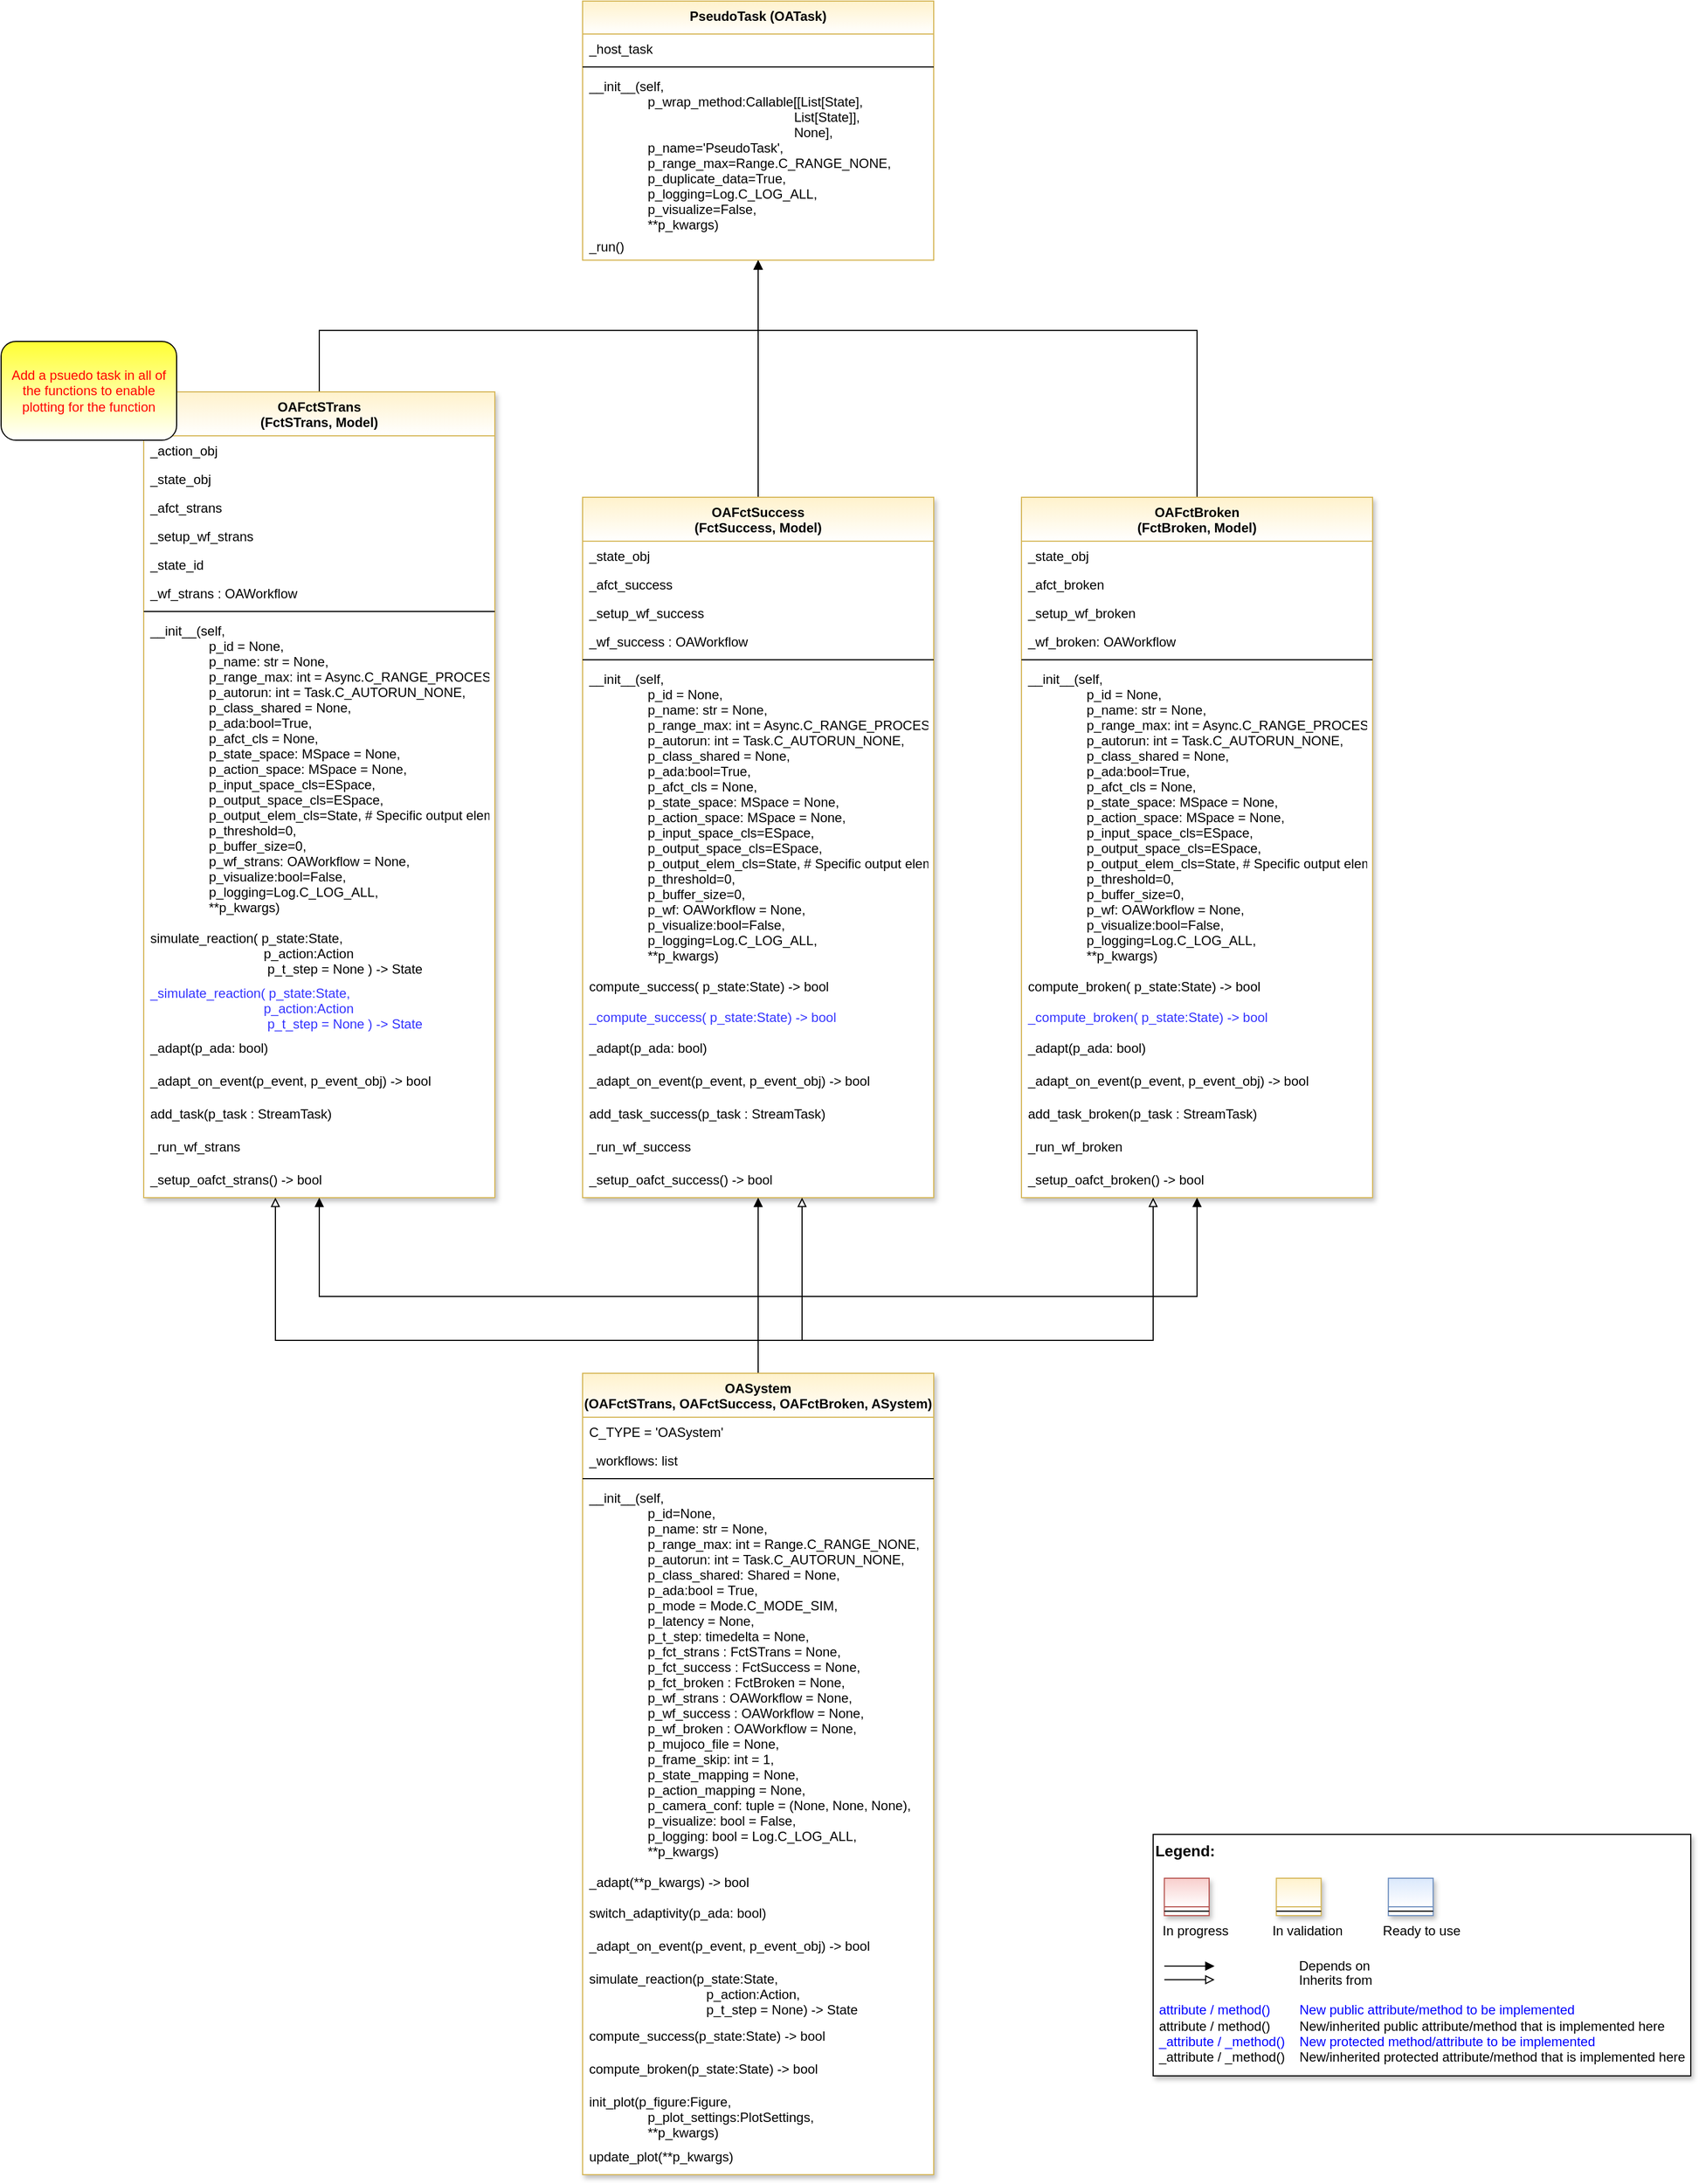 <mxfile version="20.2.3" type="device"><diagram id="Zi733rjNOypD8WlfXJ94" name="Page-1"><mxGraphModel dx="1463" dy="896" grid="1" gridSize="10" guides="1" tooltips="1" connect="1" arrows="1" fold="1" page="1" pageScale="1" pageWidth="3300" pageHeight="4681" math="0" shadow="0"><root><mxCell id="0"/><mxCell id="1" parent="0"/><mxCell id="bpcFFjgTcvPOuoqzelBe-73" style="edgeStyle=orthogonalEdgeStyle;rounded=0;orthogonalLoop=1;jettySize=auto;html=1;fontColor=default;endArrow=block;endFill=1;" parent="1" source="3nKmEHBkhuEQzgphiRRS-30" target="FAfcoikHpoE6r6L-Px94-1" edge="1"><mxGeometry relative="1" as="geometry"><Array as="points"><mxPoint x="600" y="640"/><mxPoint x="1000" y="640"/></Array></mxGeometry></mxCell><mxCell id="3nKmEHBkhuEQzgphiRRS-30" value="OAFctSTrans&#10;(FctSTrans, Model)" style="swimlane;fontStyle=1;align=center;verticalAlign=top;childLayout=stackLayout;horizontal=1;startSize=40;horizontalStack=0;resizeParent=1;resizeLast=0;collapsible=1;marginBottom=0;rounded=0;shadow=1;strokeWidth=1;fillColor=#fff2cc;strokeColor=#d6b656;swimlaneFillColor=#ffffff;gradientColor=#FFFFFF;fontColor=default;" parent="1" vertex="1"><mxGeometry x="440" y="696" width="320" height="734" as="geometry"><mxRectangle x="230" y="140" width="160" height="26" as="alternateBounds"/></mxGeometry></mxCell><mxCell id="3nKmEHBkhuEQzgphiRRS-32" value="_action_obj" style="text;align=left;verticalAlign=top;spacingLeft=4;spacingRight=4;overflow=hidden;rotatable=0;points=[[0,0.5],[1,0.5]];portConstraint=eastwest;fontColor=default;" parent="3nKmEHBkhuEQzgphiRRS-30" vertex="1"><mxGeometry y="40" width="320" height="26" as="geometry"/></mxCell><mxCell id="bpcFFjgTcvPOuoqzelBe-1" value="_state_obj" style="text;align=left;verticalAlign=top;spacingLeft=4;spacingRight=4;overflow=hidden;rotatable=0;points=[[0,0.5],[1,0.5]];portConstraint=eastwest;fontColor=default;" parent="3nKmEHBkhuEQzgphiRRS-30" vertex="1"><mxGeometry y="66" width="320" height="26" as="geometry"/></mxCell><mxCell id="bpcFFjgTcvPOuoqzelBe-2" value="_afct_strans" style="text;align=left;verticalAlign=top;spacingLeft=4;spacingRight=4;overflow=hidden;rotatable=0;points=[[0,0.5],[1,0.5]];portConstraint=eastwest;fontColor=default;" parent="3nKmEHBkhuEQzgphiRRS-30" vertex="1"><mxGeometry y="92" width="320" height="26" as="geometry"/></mxCell><mxCell id="bpcFFjgTcvPOuoqzelBe-3" value="_setup_wf_strans" style="text;align=left;verticalAlign=top;spacingLeft=4;spacingRight=4;overflow=hidden;rotatable=0;points=[[0,0.5],[1,0.5]];portConstraint=eastwest;fontColor=default;" parent="3nKmEHBkhuEQzgphiRRS-30" vertex="1"><mxGeometry y="118" width="320" height="26" as="geometry"/></mxCell><mxCell id="bpcFFjgTcvPOuoqzelBe-5" value="_state_id" style="text;align=left;verticalAlign=top;spacingLeft=4;spacingRight=4;overflow=hidden;rotatable=0;points=[[0,0.5],[1,0.5]];portConstraint=eastwest;fontColor=default;" parent="3nKmEHBkhuEQzgphiRRS-30" vertex="1"><mxGeometry y="144" width="320" height="26" as="geometry"/></mxCell><mxCell id="bpcFFjgTcvPOuoqzelBe-4" value="_wf_strans : OAWorkflow" style="text;align=left;verticalAlign=top;spacingLeft=4;spacingRight=4;overflow=hidden;rotatable=0;points=[[0,0.5],[1,0.5]];portConstraint=eastwest;fontColor=default;" parent="3nKmEHBkhuEQzgphiRRS-30" vertex="1"><mxGeometry y="170" width="320" height="26" as="geometry"/></mxCell><mxCell id="3nKmEHBkhuEQzgphiRRS-33" value="" style="line;html=1;strokeWidth=1;align=left;verticalAlign=middle;spacingTop=-1;spacingLeft=3;spacingRight=3;rotatable=0;labelPosition=right;points=[];portConstraint=eastwest;fontColor=default;" parent="3nKmEHBkhuEQzgphiRRS-30" vertex="1"><mxGeometry y="196" width="320" height="8" as="geometry"/></mxCell><mxCell id="3nKmEHBkhuEQzgphiRRS-34" value="__init__(self,&#10;                             p_id = None,&#10;                             p_name: str = None,&#10;                             p_range_max: int = Async.C_RANGE_PROCESS,&#10;                             p_autorun: int = Task.C_AUTORUN_NONE,&#10;                             p_class_shared = None,&#10;                             p_ada:bool=True,&#10;                             p_afct_cls = None,&#10;                             p_state_space: MSpace = None,&#10;                             p_action_space: MSpace = None,&#10;                             p_input_space_cls=ESpace,&#10;                             p_output_space_cls=ESpace,&#10;                             p_output_elem_cls=State,  # Specific output element type&#10;                             p_threshold=0,&#10;                             p_buffer_size=0,&#10;                             p_wf_strans: OAWorkflow = None,&#10;                             p_visualize:bool=False,&#10;                             p_logging=Log.C_LOG_ALL,&#10;                             **p_kwargs)" style="text;align=left;verticalAlign=top;spacingLeft=4;spacingRight=4;overflow=hidden;rotatable=0;points=[[0,0.5],[1,0.5]];portConstraint=eastwest;fontColor=default;" parent="3nKmEHBkhuEQzgphiRRS-30" vertex="1"><mxGeometry y="204" width="320" height="280" as="geometry"/></mxCell><mxCell id="3nKmEHBkhuEQzgphiRRS-35" value="simulate_reaction( p_state:State,&#10;                               p_action:Action&#10;                                p_t_step = None ) -&gt; State" style="text;align=left;verticalAlign=top;spacingLeft=4;spacingRight=4;overflow=hidden;rotatable=0;points=[[0,0.5],[1,0.5]];portConstraint=eastwest;fontColor=default;" parent="3nKmEHBkhuEQzgphiRRS-30" vertex="1"><mxGeometry y="484" width="320" height="50" as="geometry"/></mxCell><mxCell id="8cBaKWPi-zuiZ8Ee7FbF-1" value="_simulate_reaction( p_state:State,&#10;                               p_action:Action&#10;                                p_t_step = None ) -&gt; State" style="text;align=left;verticalAlign=top;spacingLeft=4;spacingRight=4;overflow=hidden;rotatable=0;points=[[0,0.5],[1,0.5]];portConstraint=eastwest;fontColor=#3333FF;" parent="3nKmEHBkhuEQzgphiRRS-30" vertex="1"><mxGeometry y="534" width="320" height="50" as="geometry"/></mxCell><mxCell id="3nKmEHBkhuEQzgphiRRS-66" value="_adapt(p_ada: bool)" style="text;align=left;verticalAlign=top;spacingLeft=4;spacingRight=4;overflow=hidden;rotatable=0;points=[[0,0.5],[1,0.5]];portConstraint=eastwest;fontColor=default;" parent="3nKmEHBkhuEQzgphiRRS-30" vertex="1"><mxGeometry y="584" width="320" height="30" as="geometry"/></mxCell><mxCell id="3nKmEHBkhuEQzgphiRRS-67" value="_adapt_on_event(p_event, p_event_obj) -&gt; bool" style="text;align=left;verticalAlign=top;spacingLeft=4;spacingRight=4;overflow=hidden;rotatable=0;points=[[0,0.5],[1,0.5]];portConstraint=eastwest;fontColor=default;" parent="3nKmEHBkhuEQzgphiRRS-30" vertex="1"><mxGeometry y="614" width="320" height="30" as="geometry"/></mxCell><mxCell id="3nKmEHBkhuEQzgphiRRS-77" value="add_task(p_task : StreamTask)" style="text;align=left;verticalAlign=top;spacingLeft=4;spacingRight=4;overflow=hidden;rotatable=0;points=[[0,0.5],[1,0.5]];portConstraint=eastwest;fontColor=default;" parent="3nKmEHBkhuEQzgphiRRS-30" vertex="1"><mxGeometry y="644" width="320" height="30" as="geometry"/></mxCell><mxCell id="bpcFFjgTcvPOuoqzelBe-6" value="_run_wf_strans" style="text;align=left;verticalAlign=top;spacingLeft=4;spacingRight=4;overflow=hidden;rotatable=0;points=[[0,0.5],[1,0.5]];portConstraint=eastwest;fontColor=default;" parent="3nKmEHBkhuEQzgphiRRS-30" vertex="1"><mxGeometry y="674" width="320" height="30" as="geometry"/></mxCell><mxCell id="bpcFFjgTcvPOuoqzelBe-7" value="_setup_oafct_strans() -&gt; bool" style="text;align=left;verticalAlign=top;spacingLeft=4;spacingRight=4;overflow=hidden;rotatable=0;points=[[0,0.5],[1,0.5]];portConstraint=eastwest;fontColor=default;" parent="3nKmEHBkhuEQzgphiRRS-30" vertex="1"><mxGeometry y="704" width="320" height="30" as="geometry"/></mxCell><mxCell id="3nKmEHBkhuEQzgphiRRS-52" value="" style="group" parent="1" vertex="1" connectable="0"><mxGeometry x="1360" y="2010" width="490" height="220" as="geometry"/></mxCell><mxCell id="3nKmEHBkhuEQzgphiRRS-53" value="&lt;font color=&quot;#000000&quot; size=&quot;1&quot;&gt;&lt;b style=&quot;font-size: 14px&quot;&gt;Legend:&lt;br&gt;&lt;/b&gt;&lt;/font&gt;&lt;br&gt;&lt;br&gt;&lt;br&gt;&lt;font color=&quot;#0000ff&quot; style=&quot;font-size: 6px&quot;&gt;&lt;br&gt;&lt;/font&gt;&lt;span style=&quot;color: rgb(0 , 0 , 0)&quot;&gt;&lt;font style=&quot;font-size: 4px&quot;&gt;&amp;nbsp; &amp;nbsp;&lt;/font&gt;&amp;nbsp;In progress&amp;nbsp; &amp;nbsp; &amp;nbsp; &amp;nbsp; &amp;nbsp; &amp;nbsp; In validation&amp;nbsp; &amp;nbsp; &amp;nbsp; &amp;nbsp; &amp;nbsp; &amp;nbsp;Ready to use&lt;/span&gt;&lt;font color=&quot;#000000&quot;&gt;&amp;nbsp;&lt;br&gt;&lt;/font&gt;&lt;font color=&quot;#0000ff&quot;&gt;&lt;br&gt;&lt;br&gt;&lt;br&gt;&lt;br&gt;&amp;nbsp;attribute / method()&amp;nbsp; &amp;nbsp; &amp;nbsp; &amp;nbsp; New public attribute/method to be implemented&lt;/font&gt;&lt;br&gt;&lt;font color=&quot;#000000&quot;&gt;&amp;nbsp;&lt;/font&gt;&lt;font color=&quot;#000000&quot;&gt;attribute / method()&lt;span&gt;&#9;&lt;/span&gt;&amp;nbsp; &amp;nbsp; &amp;nbsp; &amp;nbsp;New/inherited public attribute/method that is implemented here&lt;br&gt;&lt;/font&gt;&lt;font color=&quot;#0000ff&quot;&gt;&amp;nbsp;_attribute /&amp;nbsp;&lt;/font&gt;&lt;font color=&quot;#0000ff&quot;&gt;_method()&amp;nbsp; &amp;nbsp; New protected method/attribute to be implemented&lt;/font&gt;&lt;br&gt;&lt;font color=&quot;#000000&quot;&gt;&amp;nbsp;_attribute / _method()&amp;nbsp; &amp;nbsp; New/inherited protected attribute/method that is implemented here&lt;br&gt;&lt;/font&gt;&lt;font color=&quot;#000000&quot;&gt;&lt;br&gt;&lt;br&gt;&lt;br&gt;&lt;br&gt;&lt;br&gt;&lt;/font&gt;" style="text;html=1;align=left;verticalAlign=top;whiteSpace=wrap;rounded=0;fontColor=#006600;strokeColor=#000000;shadow=1;fillColor=#ffffff;" parent="3nKmEHBkhuEQzgphiRRS-52" vertex="1"><mxGeometry width="490.0" height="220" as="geometry"/></mxCell><mxCell id="3nKmEHBkhuEQzgphiRRS-54" value="Depends on" style="endArrow=block;html=1;labelPosition=right;verticalLabelPosition=middle;align=left;verticalAlign=middle;endFill=1;fontSize=12;" parent="3nKmEHBkhuEQzgphiRRS-52" edge="1"><mxGeometry x="-1623.125" y="-2180" width="51.042" height="50" as="geometry"><mxPoint x="10.208" y="120.003" as="sourcePoint"/><mxPoint x="55.991" y="120.003" as="targetPoint"/><mxPoint x="98" as="offset"/><Array as="points"><mxPoint x="30.625" y="120"/></Array></mxGeometry></mxCell><mxCell id="3nKmEHBkhuEQzgphiRRS-55" value="Inherits from" style="endArrow=block;html=1;labelPosition=right;verticalLabelPosition=middle;align=left;verticalAlign=middle;endFill=0;fontSize=12;" parent="3nKmEHBkhuEQzgphiRRS-52" edge="1"><mxGeometry x="-1623.125" y="-2180" width="51.042" height="50" as="geometry"><mxPoint x="10.208" y="132.385" as="sourcePoint"/><mxPoint x="55.991" y="132.385" as="targetPoint"/><mxPoint x="98" y="1" as="offset"/></mxGeometry></mxCell><mxCell id="3nKmEHBkhuEQzgphiRRS-56" value="" style="swimlane;fontStyle=3;align=center;verticalAlign=top;childLayout=stackLayout;horizontal=1;startSize=26;horizontalStack=0;resizeParent=1;resizeLast=0;collapsible=1;marginBottom=0;rounded=0;shadow=1;strokeWidth=1;fillColor=#f8cecc;strokeColor=#b85450;gradientColor=#ffffff;swimlaneFillColor=#ffffff;" parent="3nKmEHBkhuEQzgphiRRS-52" vertex="1"><mxGeometry x="10.208" y="40" width="40.833" height="34" as="geometry"><mxRectangle x="230" y="140" width="160" height="26" as="alternateBounds"/></mxGeometry></mxCell><mxCell id="3nKmEHBkhuEQzgphiRRS-57" value="" style="line;html=1;strokeWidth=1;align=left;verticalAlign=middle;spacingTop=-1;spacingLeft=3;spacingRight=3;rotatable=0;labelPosition=right;points=[];portConstraint=eastwest;" parent="3nKmEHBkhuEQzgphiRRS-56" vertex="1"><mxGeometry y="26" width="40.833" height="8" as="geometry"/></mxCell><mxCell id="3nKmEHBkhuEQzgphiRRS-58" value="" style="swimlane;fontStyle=3;align=center;verticalAlign=top;childLayout=stackLayout;horizontal=1;startSize=26;horizontalStack=0;resizeParent=1;resizeLast=0;collapsible=1;marginBottom=0;rounded=0;shadow=1;strokeWidth=1;fillColor=#fff2cc;strokeColor=#d6b656;gradientColor=#ffffff;swimlaneFillColor=#ffffff;" parent="3nKmEHBkhuEQzgphiRRS-52" vertex="1"><mxGeometry x="112.292" y="40" width="40.833" height="34" as="geometry"><mxRectangle x="230" y="140" width="160" height="26" as="alternateBounds"/></mxGeometry></mxCell><mxCell id="3nKmEHBkhuEQzgphiRRS-59" value="" style="line;html=1;strokeWidth=1;align=left;verticalAlign=middle;spacingTop=-1;spacingLeft=3;spacingRight=3;rotatable=0;labelPosition=right;points=[];portConstraint=eastwest;" parent="3nKmEHBkhuEQzgphiRRS-58" vertex="1"><mxGeometry y="26" width="40.833" height="8" as="geometry"/></mxCell><mxCell id="3nKmEHBkhuEQzgphiRRS-60" value="" style="swimlane;fontStyle=3;align=center;verticalAlign=top;childLayout=stackLayout;horizontal=1;startSize=26;horizontalStack=0;resizeParent=1;resizeLast=0;collapsible=1;marginBottom=0;rounded=0;shadow=1;strokeWidth=1;fillColor=#dae8fc;strokeColor=#6c8ebf;gradientColor=#ffffff;swimlaneFillColor=#ffffff;" parent="3nKmEHBkhuEQzgphiRRS-52" vertex="1"><mxGeometry x="214.375" y="40" width="40.833" height="34" as="geometry"><mxRectangle x="230" y="140" width="160" height="26" as="alternateBounds"/></mxGeometry></mxCell><mxCell id="3nKmEHBkhuEQzgphiRRS-61" value="" style="line;html=1;strokeWidth=1;align=left;verticalAlign=middle;spacingTop=-1;spacingLeft=3;spacingRight=3;rotatable=0;labelPosition=right;points=[];portConstraint=eastwest;" parent="3nKmEHBkhuEQzgphiRRS-60" vertex="1"><mxGeometry y="26" width="40.833" height="8" as="geometry"/></mxCell><mxCell id="3nKmEHBkhuEQzgphiRRS-80" value="Add a psuedo task in all of the functions to enable plotting for the function" style="rounded=1;whiteSpace=wrap;html=1;fontColor=#FF0000;gradientColor=#FFFFFF;fillColor=#FFFF33;" parent="1" vertex="1"><mxGeometry x="310" y="650" width="160" height="90" as="geometry"/></mxCell><mxCell id="FAfcoikHpoE6r6L-Px94-1" value="PseudoTask (OATask)" style="swimlane;fontStyle=1;align=center;verticalAlign=top;childLayout=stackLayout;horizontal=1;startSize=30;horizontalStack=0;resizeParent=1;resizeParentMax=0;resizeLast=0;collapsible=1;marginBottom=0;whiteSpace=wrap;fillColor=#fff2cc;strokeColor=#d6b656;gradientColor=#FFFFFF;swimlaneFillColor=#FFFFFF;" parent="1" vertex="1"><mxGeometry x="840" y="340" width="320" height="236" as="geometry"/></mxCell><mxCell id="FAfcoikHpoE6r6L-Px94-2" value="_host_task" style="text;strokeColor=none;fillColor=none;align=left;verticalAlign=top;spacingLeft=4;spacingRight=4;overflow=hidden;rotatable=0;points=[[0,0.5],[1,0.5]];portConstraint=eastwest;" parent="FAfcoikHpoE6r6L-Px94-1" vertex="1"><mxGeometry y="30" width="320" height="26" as="geometry"/></mxCell><mxCell id="FAfcoikHpoE6r6L-Px94-3" value="" style="line;strokeWidth=1;fillColor=none;align=left;verticalAlign=middle;spacingTop=-1;spacingLeft=3;spacingRight=3;rotatable=0;labelPosition=right;points=[];portConstraint=eastwest;" parent="FAfcoikHpoE6r6L-Px94-1" vertex="1"><mxGeometry y="56" width="320" height="8" as="geometry"/></mxCell><mxCell id="FAfcoikHpoE6r6L-Px94-4" value="__init__(self,&#10;                             p_wrap_method:Callable[[List[State],&#10;                                                                                             List[State]],&#10;                                                                                             None],&#10;                             p_name='PseudoTask',&#10;                             p_range_max=Range.C_RANGE_NONE,&#10;                             p_duplicate_data=True,&#10;                             p_logging=Log.C_LOG_ALL,&#10;                             p_visualize=False,&#10;                             **p_kwargs)" style="text;strokeColor=none;fillColor=none;align=left;verticalAlign=top;spacingLeft=4;spacingRight=4;overflow=hidden;rotatable=0;points=[[0,0.5],[1,0.5]];portConstraint=eastwest;" parent="FAfcoikHpoE6r6L-Px94-1" vertex="1"><mxGeometry y="64" width="320" height="146" as="geometry"/></mxCell><mxCell id="FAfcoikHpoE6r6L-Px94-6" value="_run()" style="text;strokeColor=none;fillColor=none;align=left;verticalAlign=top;spacingLeft=4;spacingRight=4;overflow=hidden;rotatable=0;points=[[0,0.5],[1,0.5]];portConstraint=eastwest;" parent="FAfcoikHpoE6r6L-Px94-1" vertex="1"><mxGeometry y="210" width="320" height="26" as="geometry"/></mxCell><mxCell id="bpcFFjgTcvPOuoqzelBe-75" style="edgeStyle=orthogonalEdgeStyle;rounded=0;orthogonalLoop=1;jettySize=auto;html=1;fontColor=default;endArrow=block;endFill=1;" parent="1" source="bpcFFjgTcvPOuoqzelBe-22" target="FAfcoikHpoE6r6L-Px94-1" edge="1"><mxGeometry relative="1" as="geometry"/></mxCell><mxCell id="bpcFFjgTcvPOuoqzelBe-22" value="OAFctSuccess&#10;(FctSuccess, Model)" style="swimlane;fontStyle=1;align=center;verticalAlign=top;childLayout=stackLayout;horizontal=1;startSize=40;horizontalStack=0;resizeParent=1;resizeLast=0;collapsible=1;marginBottom=0;rounded=0;shadow=1;strokeWidth=1;fillColor=#fff2cc;strokeColor=#d6b656;swimlaneFillColor=#ffffff;gradientColor=#FFFFFF;fontColor=default;" parent="1" vertex="1"><mxGeometry x="840" y="792" width="320" height="638" as="geometry"><mxRectangle x="230" y="140" width="160" height="26" as="alternateBounds"/></mxGeometry></mxCell><mxCell id="bpcFFjgTcvPOuoqzelBe-25" value="_state_obj" style="text;align=left;verticalAlign=top;spacingLeft=4;spacingRight=4;overflow=hidden;rotatable=0;points=[[0,0.5],[1,0.5]];portConstraint=eastwest;fontColor=default;" parent="bpcFFjgTcvPOuoqzelBe-22" vertex="1"><mxGeometry y="40" width="320" height="26" as="geometry"/></mxCell><mxCell id="bpcFFjgTcvPOuoqzelBe-26" value="_afct_success" style="text;align=left;verticalAlign=top;spacingLeft=4;spacingRight=4;overflow=hidden;rotatable=0;points=[[0,0.5],[1,0.5]];portConstraint=eastwest;fontColor=default;" parent="bpcFFjgTcvPOuoqzelBe-22" vertex="1"><mxGeometry y="66" width="320" height="26" as="geometry"/></mxCell><mxCell id="bpcFFjgTcvPOuoqzelBe-27" value="_setup_wf_success" style="text;align=left;verticalAlign=top;spacingLeft=4;spacingRight=4;overflow=hidden;rotatable=0;points=[[0,0.5],[1,0.5]];portConstraint=eastwest;fontColor=default;" parent="bpcFFjgTcvPOuoqzelBe-22" vertex="1"><mxGeometry y="92" width="320" height="26" as="geometry"/></mxCell><mxCell id="bpcFFjgTcvPOuoqzelBe-29" value="_wf_success : OAWorkflow" style="text;align=left;verticalAlign=top;spacingLeft=4;spacingRight=4;overflow=hidden;rotatable=0;points=[[0,0.5],[1,0.5]];portConstraint=eastwest;fontColor=default;" parent="bpcFFjgTcvPOuoqzelBe-22" vertex="1"><mxGeometry y="118" width="320" height="26" as="geometry"/></mxCell><mxCell id="bpcFFjgTcvPOuoqzelBe-30" value="" style="line;html=1;strokeWidth=1;align=left;verticalAlign=middle;spacingTop=-1;spacingLeft=3;spacingRight=3;rotatable=0;labelPosition=right;points=[];portConstraint=eastwest;fontColor=default;" parent="bpcFFjgTcvPOuoqzelBe-22" vertex="1"><mxGeometry y="144" width="320" height="8" as="geometry"/></mxCell><mxCell id="bpcFFjgTcvPOuoqzelBe-31" value="__init__(self,&#10;                             p_id = None,&#10;                             p_name: str = None,&#10;                             p_range_max: int = Async.C_RANGE_PROCESS,&#10;                             p_autorun: int = Task.C_AUTORUN_NONE,&#10;                             p_class_shared = None,&#10;                             p_ada:bool=True,&#10;                             p_afct_cls = None,&#10;                             p_state_space: MSpace = None,&#10;                             p_action_space: MSpace = None,&#10;                             p_input_space_cls=ESpace,&#10;                             p_output_space_cls=ESpace,&#10;                             p_output_elem_cls=State,  # Specific output element type&#10;                             p_threshold=0,&#10;                             p_buffer_size=0,&#10;                             p_wf: OAWorkflow = None,&#10;                             p_visualize:bool=False,&#10;                             p_logging=Log.C_LOG_ALL,&#10;                             **p_kwargs)" style="text;align=left;verticalAlign=top;spacingLeft=4;spacingRight=4;overflow=hidden;rotatable=0;points=[[0,0.5],[1,0.5]];portConstraint=eastwest;fontColor=default;" parent="bpcFFjgTcvPOuoqzelBe-22" vertex="1"><mxGeometry y="152" width="320" height="280" as="geometry"/></mxCell><mxCell id="bpcFFjgTcvPOuoqzelBe-32" value="compute_success( p_state:State) -&gt; bool" style="text;align=left;verticalAlign=top;spacingLeft=4;spacingRight=4;overflow=hidden;rotatable=0;points=[[0,0.5],[1,0.5]];portConstraint=eastwest;fontColor=default;" parent="bpcFFjgTcvPOuoqzelBe-22" vertex="1"><mxGeometry y="432" width="320" height="28" as="geometry"/></mxCell><mxCell id="8cBaKWPi-zuiZ8Ee7FbF-2" value="_compute_success( p_state:State) -&gt; bool" style="text;align=left;verticalAlign=top;spacingLeft=4;spacingRight=4;overflow=hidden;rotatable=0;points=[[0,0.5],[1,0.5]];portConstraint=eastwest;fontColor=#3333FF;" parent="bpcFFjgTcvPOuoqzelBe-22" vertex="1"><mxGeometry y="460" width="320" height="28" as="geometry"/></mxCell><mxCell id="bpcFFjgTcvPOuoqzelBe-33" value="_adapt(p_ada: bool)" style="text;align=left;verticalAlign=top;spacingLeft=4;spacingRight=4;overflow=hidden;rotatable=0;points=[[0,0.5],[1,0.5]];portConstraint=eastwest;fontColor=default;" parent="bpcFFjgTcvPOuoqzelBe-22" vertex="1"><mxGeometry y="488" width="320" height="30" as="geometry"/></mxCell><mxCell id="bpcFFjgTcvPOuoqzelBe-34" value="_adapt_on_event(p_event, p_event_obj) -&gt; bool" style="text;align=left;verticalAlign=top;spacingLeft=4;spacingRight=4;overflow=hidden;rotatable=0;points=[[0,0.5],[1,0.5]];portConstraint=eastwest;fontColor=default;" parent="bpcFFjgTcvPOuoqzelBe-22" vertex="1"><mxGeometry y="518" width="320" height="30" as="geometry"/></mxCell><mxCell id="bpcFFjgTcvPOuoqzelBe-35" value="add_task_success(p_task : StreamTask)" style="text;align=left;verticalAlign=top;spacingLeft=4;spacingRight=4;overflow=hidden;rotatable=0;points=[[0,0.5],[1,0.5]];portConstraint=eastwest;fontColor=default;" parent="bpcFFjgTcvPOuoqzelBe-22" vertex="1"><mxGeometry y="548" width="320" height="30" as="geometry"/></mxCell><mxCell id="bpcFFjgTcvPOuoqzelBe-36" value="_run_wf_success" style="text;align=left;verticalAlign=top;spacingLeft=4;spacingRight=4;overflow=hidden;rotatable=0;points=[[0,0.5],[1,0.5]];portConstraint=eastwest;fontColor=default;" parent="bpcFFjgTcvPOuoqzelBe-22" vertex="1"><mxGeometry y="578" width="320" height="30" as="geometry"/></mxCell><mxCell id="bpcFFjgTcvPOuoqzelBe-37" value="_setup_oafct_success() -&gt; bool" style="text;align=left;verticalAlign=top;spacingLeft=4;spacingRight=4;overflow=hidden;rotatable=0;points=[[0,0.5],[1,0.5]];portConstraint=eastwest;fontColor=default;" parent="bpcFFjgTcvPOuoqzelBe-22" vertex="1"><mxGeometry y="608" width="320" height="30" as="geometry"/></mxCell><mxCell id="bpcFFjgTcvPOuoqzelBe-76" style="edgeStyle=orthogonalEdgeStyle;rounded=0;orthogonalLoop=1;jettySize=auto;html=1;fontColor=default;endArrow=block;endFill=1;" parent="1" source="bpcFFjgTcvPOuoqzelBe-38" target="FAfcoikHpoE6r6L-Px94-1" edge="1"><mxGeometry relative="1" as="geometry"><Array as="points"><mxPoint x="1400" y="640"/><mxPoint x="1000" y="640"/></Array></mxGeometry></mxCell><mxCell id="bpcFFjgTcvPOuoqzelBe-38" value="OAFctBroken&#10;(FctBroken, Model)" style="swimlane;fontStyle=1;align=center;verticalAlign=top;childLayout=stackLayout;horizontal=1;startSize=40;horizontalStack=0;resizeParent=1;resizeLast=0;collapsible=1;marginBottom=0;rounded=0;shadow=1;strokeWidth=1;fillColor=#fff2cc;strokeColor=#d6b656;swimlaneFillColor=#ffffff;gradientColor=#FFFFFF;fontColor=default;" parent="1" vertex="1"><mxGeometry x="1240" y="792" width="320" height="638" as="geometry"><mxRectangle x="230" y="140" width="160" height="26" as="alternateBounds"/></mxGeometry></mxCell><mxCell id="bpcFFjgTcvPOuoqzelBe-39" value="_state_obj" style="text;align=left;verticalAlign=top;spacingLeft=4;spacingRight=4;overflow=hidden;rotatable=0;points=[[0,0.5],[1,0.5]];portConstraint=eastwest;fontColor=default;" parent="bpcFFjgTcvPOuoqzelBe-38" vertex="1"><mxGeometry y="40" width="320" height="26" as="geometry"/></mxCell><mxCell id="bpcFFjgTcvPOuoqzelBe-40" value="_afct_broken" style="text;align=left;verticalAlign=top;spacingLeft=4;spacingRight=4;overflow=hidden;rotatable=0;points=[[0,0.5],[1,0.5]];portConstraint=eastwest;fontColor=default;" parent="bpcFFjgTcvPOuoqzelBe-38" vertex="1"><mxGeometry y="66" width="320" height="26" as="geometry"/></mxCell><mxCell id="bpcFFjgTcvPOuoqzelBe-41" value="_setup_wf_broken" style="text;align=left;verticalAlign=top;spacingLeft=4;spacingRight=4;overflow=hidden;rotatable=0;points=[[0,0.5],[1,0.5]];portConstraint=eastwest;fontColor=default;" parent="bpcFFjgTcvPOuoqzelBe-38" vertex="1"><mxGeometry y="92" width="320" height="26" as="geometry"/></mxCell><mxCell id="bpcFFjgTcvPOuoqzelBe-42" value="_wf_broken: OAWorkflow" style="text;align=left;verticalAlign=top;spacingLeft=4;spacingRight=4;overflow=hidden;rotatable=0;points=[[0,0.5],[1,0.5]];portConstraint=eastwest;fontColor=default;" parent="bpcFFjgTcvPOuoqzelBe-38" vertex="1"><mxGeometry y="118" width="320" height="26" as="geometry"/></mxCell><mxCell id="bpcFFjgTcvPOuoqzelBe-43" value="" style="line;html=1;strokeWidth=1;align=left;verticalAlign=middle;spacingTop=-1;spacingLeft=3;spacingRight=3;rotatable=0;labelPosition=right;points=[];portConstraint=eastwest;fontColor=default;" parent="bpcFFjgTcvPOuoqzelBe-38" vertex="1"><mxGeometry y="144" width="320" height="8" as="geometry"/></mxCell><mxCell id="bpcFFjgTcvPOuoqzelBe-44" value="__init__(self,&#10;                             p_id = None,&#10;                             p_name: str = None,&#10;                             p_range_max: int = Async.C_RANGE_PROCESS,&#10;                             p_autorun: int = Task.C_AUTORUN_NONE,&#10;                             p_class_shared = None,&#10;                             p_ada:bool=True,&#10;                             p_afct_cls = None,&#10;                             p_state_space: MSpace = None,&#10;                             p_action_space: MSpace = None,&#10;                             p_input_space_cls=ESpace,&#10;                             p_output_space_cls=ESpace,&#10;                             p_output_elem_cls=State,  # Specific output element type&#10;                             p_threshold=0,&#10;                             p_buffer_size=0,&#10;                             p_wf: OAWorkflow = None,&#10;                             p_visualize:bool=False,&#10;                             p_logging=Log.C_LOG_ALL,&#10;                             **p_kwargs)" style="text;align=left;verticalAlign=top;spacingLeft=4;spacingRight=4;overflow=hidden;rotatable=0;points=[[0,0.5],[1,0.5]];portConstraint=eastwest;fontColor=default;" parent="bpcFFjgTcvPOuoqzelBe-38" vertex="1"><mxGeometry y="152" width="320" height="280" as="geometry"/></mxCell><mxCell id="bpcFFjgTcvPOuoqzelBe-45" value="compute_broken( p_state:State) -&gt; bool" style="text;align=left;verticalAlign=top;spacingLeft=4;spacingRight=4;overflow=hidden;rotatable=0;points=[[0,0.5],[1,0.5]];portConstraint=eastwest;fontColor=default;" parent="bpcFFjgTcvPOuoqzelBe-38" vertex="1"><mxGeometry y="432" width="320" height="28" as="geometry"/></mxCell><mxCell id="8cBaKWPi-zuiZ8Ee7FbF-3" value="_compute_broken( p_state:State) -&gt; bool" style="text;align=left;verticalAlign=top;spacingLeft=4;spacingRight=4;overflow=hidden;rotatable=0;points=[[0,0.5],[1,0.5]];portConstraint=eastwest;fontColor=#3333FF;" parent="bpcFFjgTcvPOuoqzelBe-38" vertex="1"><mxGeometry y="460" width="320" height="28" as="geometry"/></mxCell><mxCell id="bpcFFjgTcvPOuoqzelBe-46" value="_adapt(p_ada: bool)" style="text;align=left;verticalAlign=top;spacingLeft=4;spacingRight=4;overflow=hidden;rotatable=0;points=[[0,0.5],[1,0.5]];portConstraint=eastwest;fontColor=default;" parent="bpcFFjgTcvPOuoqzelBe-38" vertex="1"><mxGeometry y="488" width="320" height="30" as="geometry"/></mxCell><mxCell id="bpcFFjgTcvPOuoqzelBe-47" value="_adapt_on_event(p_event, p_event_obj) -&gt; bool" style="text;align=left;verticalAlign=top;spacingLeft=4;spacingRight=4;overflow=hidden;rotatable=0;points=[[0,0.5],[1,0.5]];portConstraint=eastwest;fontColor=default;" parent="bpcFFjgTcvPOuoqzelBe-38" vertex="1"><mxGeometry y="518" width="320" height="30" as="geometry"/></mxCell><mxCell id="bpcFFjgTcvPOuoqzelBe-48" value="add_task_broken(p_task : StreamTask)" style="text;align=left;verticalAlign=top;spacingLeft=4;spacingRight=4;overflow=hidden;rotatable=0;points=[[0,0.5],[1,0.5]];portConstraint=eastwest;fontColor=default;" parent="bpcFFjgTcvPOuoqzelBe-38" vertex="1"><mxGeometry y="548" width="320" height="30" as="geometry"/></mxCell><mxCell id="bpcFFjgTcvPOuoqzelBe-49" value="_run_wf_broken" style="text;align=left;verticalAlign=top;spacingLeft=4;spacingRight=4;overflow=hidden;rotatable=0;points=[[0,0.5],[1,0.5]];portConstraint=eastwest;fontColor=default;" parent="bpcFFjgTcvPOuoqzelBe-38" vertex="1"><mxGeometry y="578" width="320" height="30" as="geometry"/></mxCell><mxCell id="bpcFFjgTcvPOuoqzelBe-50" value="_setup_oafct_broken() -&gt; bool" style="text;align=left;verticalAlign=top;spacingLeft=4;spacingRight=4;overflow=hidden;rotatable=0;points=[[0,0.5],[1,0.5]];portConstraint=eastwest;fontColor=default;" parent="bpcFFjgTcvPOuoqzelBe-38" vertex="1"><mxGeometry y="608" width="320" height="30" as="geometry"/></mxCell><mxCell id="bpcFFjgTcvPOuoqzelBe-67" style="edgeStyle=orthogonalEdgeStyle;rounded=0;orthogonalLoop=1;jettySize=auto;html=1;fontColor=default;endArrow=block;endFill=1;" parent="1" source="bpcFFjgTcvPOuoqzelBe-51" target="3nKmEHBkhuEQzgphiRRS-30" edge="1"><mxGeometry relative="1" as="geometry"><Array as="points"><mxPoint x="1000" y="1520"/><mxPoint x="600" y="1520"/></Array></mxGeometry></mxCell><mxCell id="bpcFFjgTcvPOuoqzelBe-68" style="edgeStyle=orthogonalEdgeStyle;rounded=0;orthogonalLoop=1;jettySize=auto;html=1;fontColor=default;endArrow=block;endFill=1;" parent="1" source="bpcFFjgTcvPOuoqzelBe-51" target="bpcFFjgTcvPOuoqzelBe-22" edge="1"><mxGeometry relative="1" as="geometry"/></mxCell><mxCell id="bpcFFjgTcvPOuoqzelBe-69" style="edgeStyle=orthogonalEdgeStyle;rounded=0;orthogonalLoop=1;jettySize=auto;html=1;fontColor=default;endArrow=block;endFill=1;" parent="1" source="bpcFFjgTcvPOuoqzelBe-51" target="bpcFFjgTcvPOuoqzelBe-38" edge="1"><mxGeometry relative="1" as="geometry"><Array as="points"><mxPoint x="1000" y="1520"/><mxPoint x="1400" y="1520"/></Array></mxGeometry></mxCell><mxCell id="bpcFFjgTcvPOuoqzelBe-70" style="edgeStyle=orthogonalEdgeStyle;rounded=0;orthogonalLoop=1;jettySize=auto;html=1;fontColor=default;endArrow=block;endFill=0;" parent="1" source="bpcFFjgTcvPOuoqzelBe-51" target="3nKmEHBkhuEQzgphiRRS-30" edge="1"><mxGeometry relative="1" as="geometry"><Array as="points"><mxPoint x="1000" y="1560"/><mxPoint x="560" y="1560"/></Array></mxGeometry></mxCell><mxCell id="bpcFFjgTcvPOuoqzelBe-71" style="edgeStyle=orthogonalEdgeStyle;rounded=0;orthogonalLoop=1;jettySize=auto;html=1;fontColor=default;endArrow=block;endFill=0;" parent="1" source="bpcFFjgTcvPOuoqzelBe-51" target="bpcFFjgTcvPOuoqzelBe-22" edge="1"><mxGeometry relative="1" as="geometry"><Array as="points"><mxPoint x="1000" y="1560"/><mxPoint x="1040" y="1560"/></Array></mxGeometry></mxCell><mxCell id="bpcFFjgTcvPOuoqzelBe-72" style="edgeStyle=orthogonalEdgeStyle;rounded=0;orthogonalLoop=1;jettySize=auto;html=1;fontColor=default;endArrow=block;endFill=0;" parent="1" source="bpcFFjgTcvPOuoqzelBe-51" target="bpcFFjgTcvPOuoqzelBe-38" edge="1"><mxGeometry relative="1" as="geometry"><Array as="points"><mxPoint x="1000" y="1560"/><mxPoint x="1360" y="1560"/></Array></mxGeometry></mxCell><mxCell id="bpcFFjgTcvPOuoqzelBe-51" value="OASystem&#10;(OAFctSTrans, OAFctSuccess, OAFctBroken, ASystem)" style="swimlane;fontStyle=1;align=center;verticalAlign=top;childLayout=stackLayout;horizontal=1;startSize=40;horizontalStack=0;resizeParent=1;resizeLast=0;collapsible=1;marginBottom=0;rounded=0;shadow=1;strokeWidth=1;fillColor=#fff2cc;strokeColor=#d6b656;swimlaneFillColor=#ffffff;gradientColor=#FFFFFF;fontColor=default;" parent="1" vertex="1"><mxGeometry x="840" y="1590" width="320" height="730" as="geometry"><mxRectangle x="230" y="140" width="160" height="26" as="alternateBounds"/></mxGeometry></mxCell><mxCell id="bpcFFjgTcvPOuoqzelBe-55" value="C_TYPE = 'OASystem'" style="text;align=left;verticalAlign=top;spacingLeft=4;spacingRight=4;overflow=hidden;rotatable=0;points=[[0,0.5],[1,0.5]];portConstraint=eastwest;fontColor=default;" parent="bpcFFjgTcvPOuoqzelBe-51" vertex="1"><mxGeometry y="40" width="320" height="26" as="geometry"/></mxCell><mxCell id="cyq77pMgf6GHt-gbcVlt-1" value="_workflows: list" style="text;align=left;verticalAlign=top;spacingLeft=4;spacingRight=4;overflow=hidden;rotatable=0;points=[[0,0.5],[1,0.5]];portConstraint=eastwest;fontColor=default;" vertex="1" parent="bpcFFjgTcvPOuoqzelBe-51"><mxGeometry y="66" width="320" height="26" as="geometry"/></mxCell><mxCell id="bpcFFjgTcvPOuoqzelBe-56" value="" style="line;html=1;strokeWidth=1;align=left;verticalAlign=middle;spacingTop=-1;spacingLeft=3;spacingRight=3;rotatable=0;labelPosition=right;points=[];portConstraint=eastwest;fontColor=default;" parent="bpcFFjgTcvPOuoqzelBe-51" vertex="1"><mxGeometry y="92" width="320" height="8" as="geometry"/></mxCell><mxCell id="bpcFFjgTcvPOuoqzelBe-57" value="__init__(self,&#10;                             p_id=None,&#10;                             p_name: str = None,&#10;                             p_range_max: int = Range.C_RANGE_NONE,&#10;                             p_autorun: int = Task.C_AUTORUN_NONE,&#10;                             p_class_shared: Shared = None,&#10;                             p_ada:bool = True,&#10;                             p_mode = Mode.C_MODE_SIM,&#10;                             p_latency = None,&#10;                             p_t_step: timedelta = None,&#10;                             p_fct_strans : FctSTrans = None,&#10;                             p_fct_success : FctSuccess = None,&#10;                             p_fct_broken : FctBroken = None,&#10;                             p_wf_strans : OAWorkflow = None,&#10;                             p_wf_success : OAWorkflow = None,&#10;                             p_wf_broken : OAWorkflow = None,&#10;                             p_mujoco_file = None,&#10;                             p_frame_skip: int = 1,&#10;                             p_state_mapping = None,&#10;                             p_action_mapping = None,&#10;                             p_camera_conf: tuple = (None, None, None),&#10;                             p_visualize: bool = False,&#10;                             p_logging: bool = Log.C_LOG_ALL,&#10;                             **p_kwargs)" style="text;align=left;verticalAlign=top;spacingLeft=4;spacingRight=4;overflow=hidden;rotatable=0;points=[[0,0.5],[1,0.5]];portConstraint=eastwest;fontColor=default;" parent="bpcFFjgTcvPOuoqzelBe-51" vertex="1"><mxGeometry y="100" width="320" height="350" as="geometry"/></mxCell><mxCell id="bpcFFjgTcvPOuoqzelBe-58" value="_adapt(**p_kwargs) -&gt; bool" style="text;align=left;verticalAlign=top;spacingLeft=4;spacingRight=4;overflow=hidden;rotatable=0;points=[[0,0.5],[1,0.5]];portConstraint=eastwest;fontColor=default;" parent="bpcFFjgTcvPOuoqzelBe-51" vertex="1"><mxGeometry y="450" width="320" height="28" as="geometry"/></mxCell><mxCell id="bpcFFjgTcvPOuoqzelBe-59" value="switch_adaptivity(p_ada: bool)" style="text;align=left;verticalAlign=top;spacingLeft=4;spacingRight=4;overflow=hidden;rotatable=0;points=[[0,0.5],[1,0.5]];portConstraint=eastwest;fontColor=default;" parent="bpcFFjgTcvPOuoqzelBe-51" vertex="1"><mxGeometry y="478" width="320" height="30" as="geometry"/></mxCell><mxCell id="bpcFFjgTcvPOuoqzelBe-60" value="_adapt_on_event(p_event, p_event_obj) -&gt; bool" style="text;align=left;verticalAlign=top;spacingLeft=4;spacingRight=4;overflow=hidden;rotatable=0;points=[[0,0.5],[1,0.5]];portConstraint=eastwest;fontColor=default;" parent="bpcFFjgTcvPOuoqzelBe-51" vertex="1"><mxGeometry y="508" width="320" height="30" as="geometry"/></mxCell><mxCell id="bpcFFjgTcvPOuoqzelBe-64" value="simulate_reaction(p_state:State, &#10;                                p_action:Action, &#10;                                p_t_step = None) -&gt; State" style="text;align=left;verticalAlign=top;spacingLeft=4;spacingRight=4;overflow=hidden;rotatable=0;points=[[0,0.5],[1,0.5]];portConstraint=eastwest;fontColor=default;" parent="bpcFFjgTcvPOuoqzelBe-51" vertex="1"><mxGeometry y="538" width="320" height="52" as="geometry"/></mxCell><mxCell id="bpcFFjgTcvPOuoqzelBe-62" value="compute_success(p_state:State) -&gt; bool" style="text;align=left;verticalAlign=top;spacingLeft=4;spacingRight=4;overflow=hidden;rotatable=0;points=[[0,0.5],[1,0.5]];portConstraint=eastwest;fontColor=default;" parent="bpcFFjgTcvPOuoqzelBe-51" vertex="1"><mxGeometry y="590" width="320" height="30" as="geometry"/></mxCell><mxCell id="bpcFFjgTcvPOuoqzelBe-63" value="compute_broken(p_state:State) -&gt; bool" style="text;align=left;verticalAlign=top;spacingLeft=4;spacingRight=4;overflow=hidden;rotatable=0;points=[[0,0.5],[1,0.5]];portConstraint=eastwest;fontColor=default;" parent="bpcFFjgTcvPOuoqzelBe-51" vertex="1"><mxGeometry y="620" width="320" height="30" as="geometry"/></mxCell><mxCell id="bpcFFjgTcvPOuoqzelBe-65" value="init_plot(p_figure:Figure,&#10;                p_plot_settings:PlotSettings,&#10;                **p_kwargs)" style="text;align=left;verticalAlign=top;spacingLeft=4;spacingRight=4;overflow=hidden;rotatable=0;points=[[0,0.5],[1,0.5]];portConstraint=eastwest;fontColor=default;" parent="bpcFFjgTcvPOuoqzelBe-51" vertex="1"><mxGeometry y="650" width="320" height="50" as="geometry"/></mxCell><mxCell id="bpcFFjgTcvPOuoqzelBe-66" value="update_plot(**p_kwargs)" style="text;align=left;verticalAlign=top;spacingLeft=4;spacingRight=4;overflow=hidden;rotatable=0;points=[[0,0.5],[1,0.5]];portConstraint=eastwest;fontColor=default;" parent="bpcFFjgTcvPOuoqzelBe-51" vertex="1"><mxGeometry y="700" width="320" height="30" as="geometry"/></mxCell></root></mxGraphModel></diagram></mxfile>